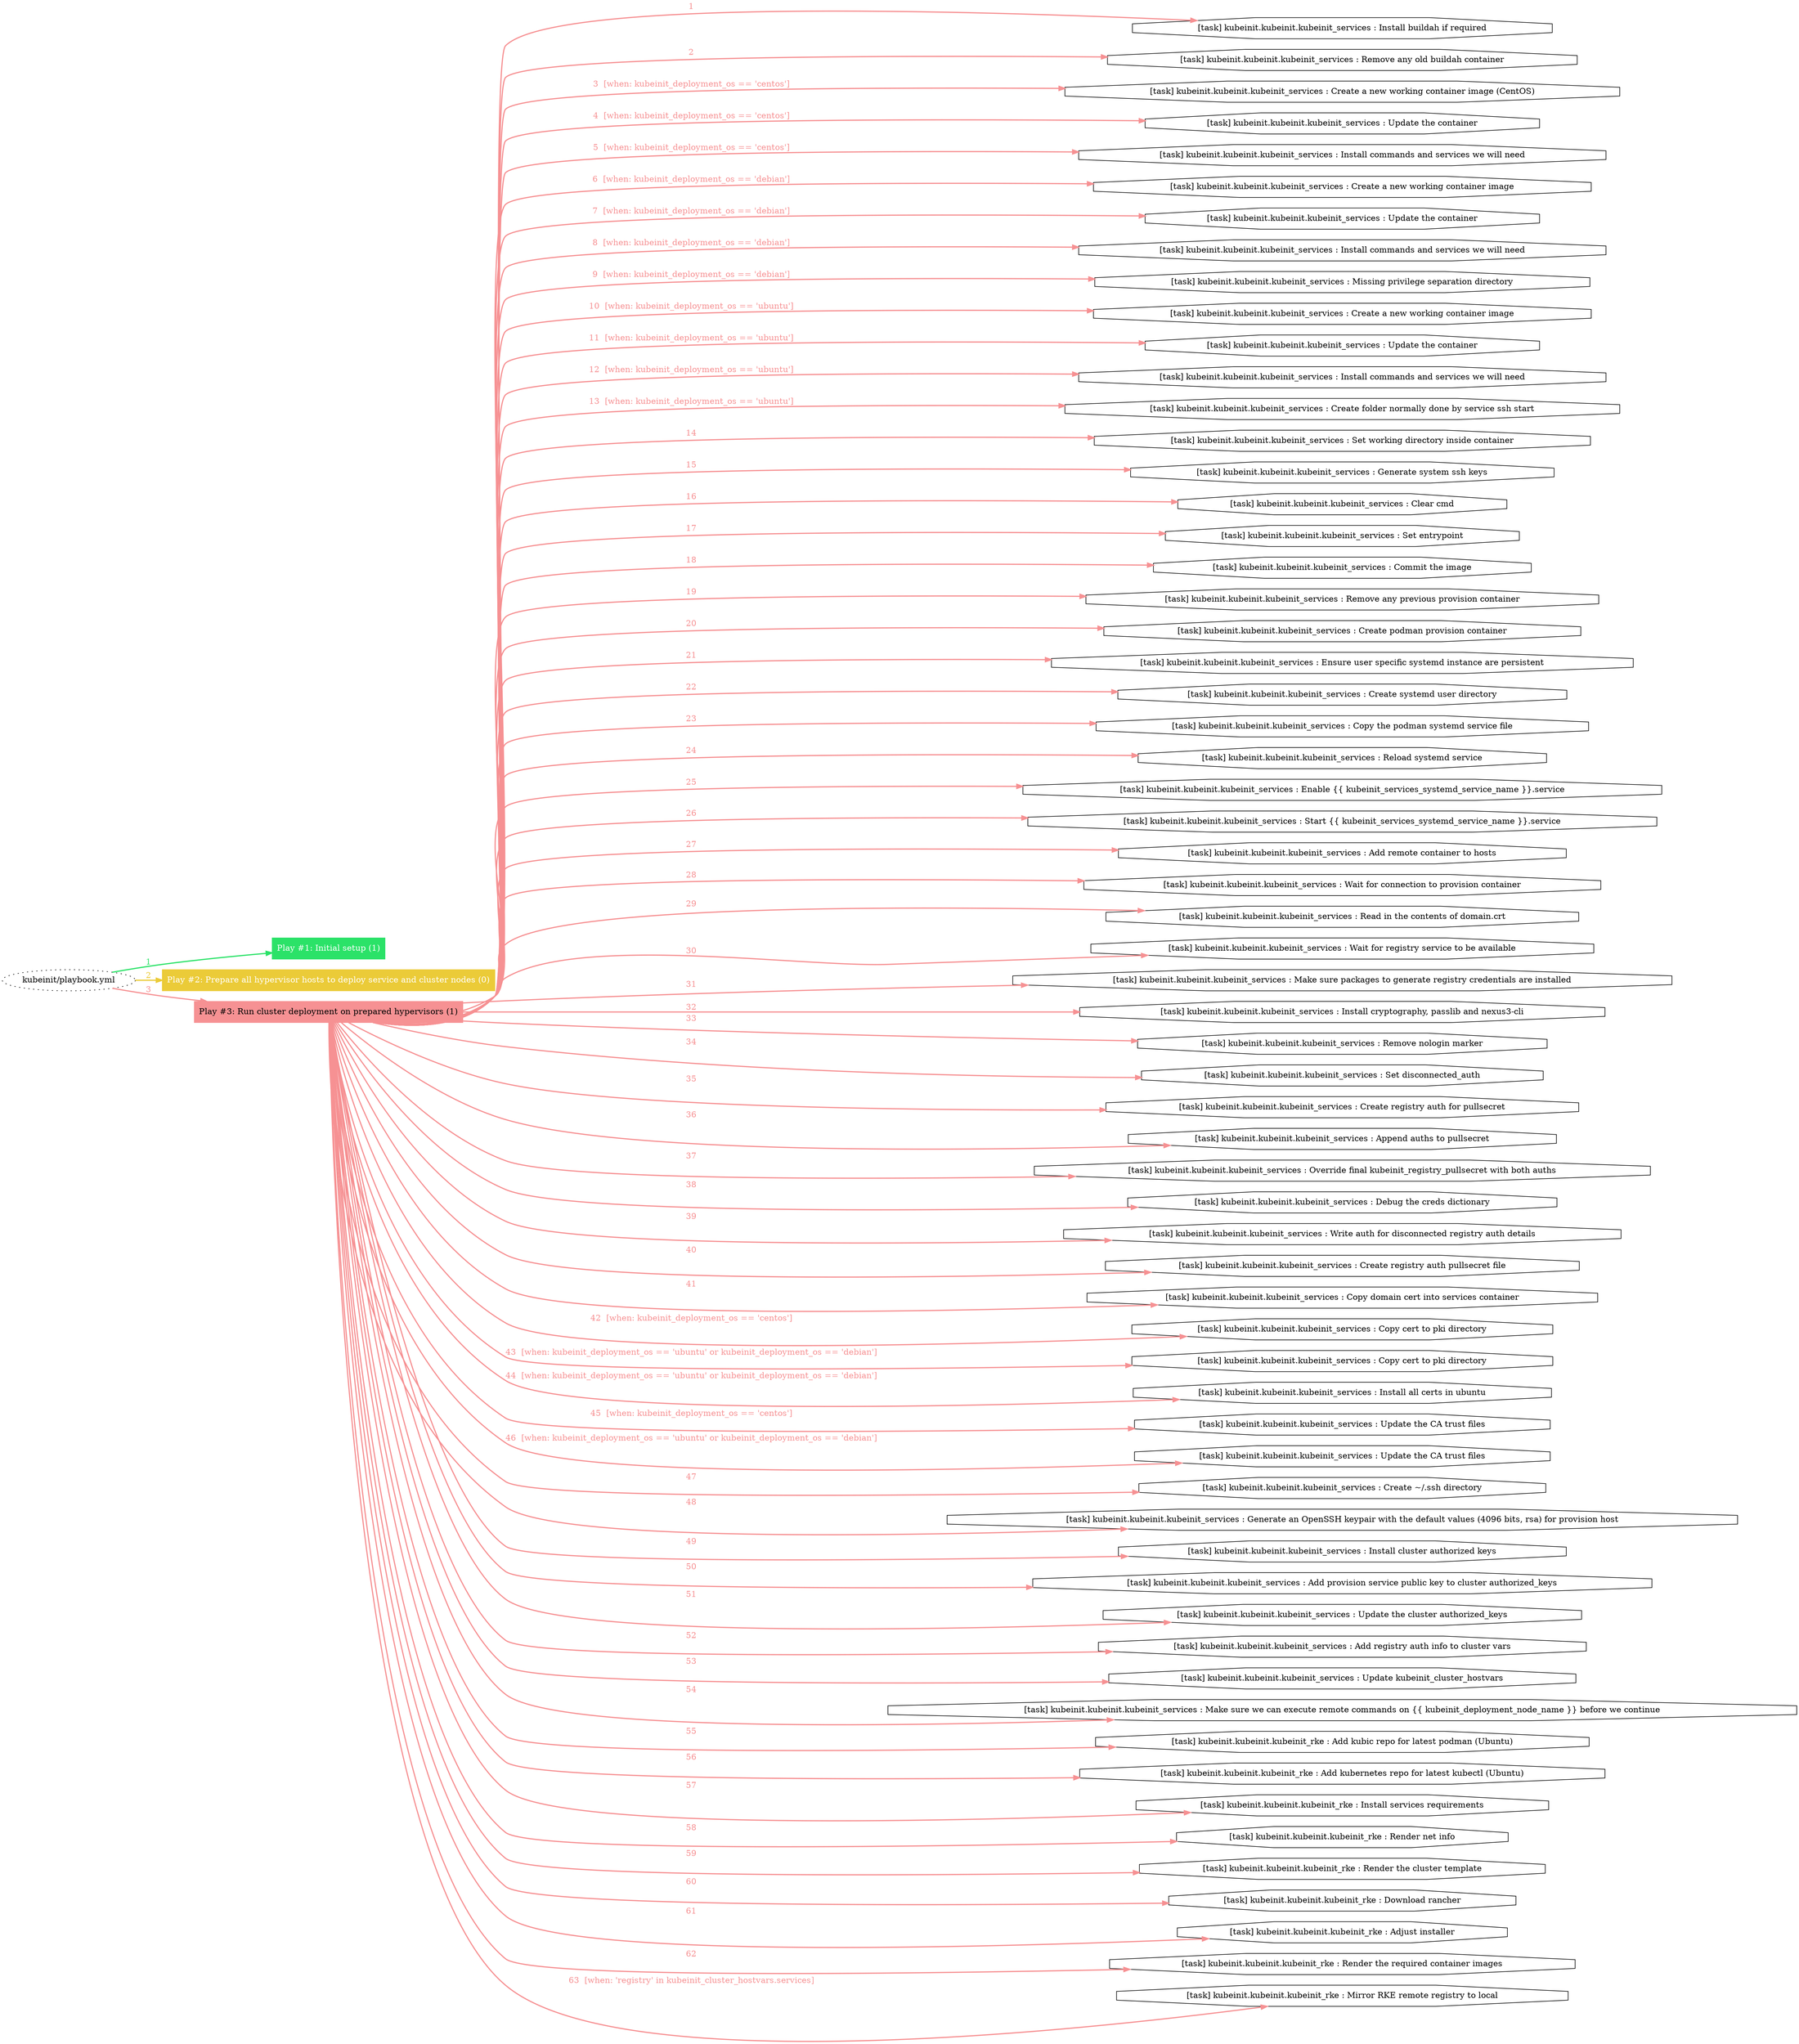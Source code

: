 digraph "kubeinit/playbook.yml "{
	graph [concentrate=true ordering=in rankdir=LR ratio=fill]
	edge [esep=5 sep=10]
	"kubeinit/playbook.yml" [id=root_node style=dotted]
	subgraph "Play #1: Initial setup (1) "{
		"Play #1: Initial setup (1)" [color="#2be268" fontcolor="#ffffff" id="play_cab5e8d8-7274-4dcc-8a0b-31123be1e39a" shape=box style=filled tooltip=localhost]
		"kubeinit/playbook.yml" -> "Play #1: Initial setup (1)" [label=1 color="#2be268" fontcolor="#2be268" id="edge_9a5cb780-16b8-4073-a632-b78cf5bb57d5" style=bold]
	}
	subgraph "Play #2: Prepare all hypervisor hosts to deploy service and cluster nodes (0) "{
		"Play #2: Prepare all hypervisor hosts to deploy service and cluster nodes (0)" [color="#ebcb38" fontcolor="#ffffff" id="play_b506ec10-1b53-4304-a871-e4855e1bb941" shape=box style=filled tooltip=""]
		"kubeinit/playbook.yml" -> "Play #2: Prepare all hypervisor hosts to deploy service and cluster nodes (0)" [label=2 color="#ebcb38" fontcolor="#ebcb38" id="edge_d701338c-4334-407c-92e7-3c63b19d14dd" style=bold]
	}
	subgraph "Play #3: Run cluster deployment on prepared hypervisors (1) "{
		"Play #3: Run cluster deployment on prepared hypervisors (1)" [color="#f69193" fontcolor="#000000" id="play_8e4e5b13-dfee-484e-827d-f732289dfc18" shape=box style=filled tooltip=localhost]
		"kubeinit/playbook.yml" -> "Play #3: Run cluster deployment on prepared hypervisors (1)" [label=3 color="#f69193" fontcolor="#f69193" id="edge_d8cbb692-b642-4bf1-8df3-b0d263cc0f00" style=bold]
		"task_8861c569-304e-41fe-93ae-fb1246d1abeb" [label="[task] kubeinit.kubeinit.kubeinit_services : Install buildah if required" id="task_8861c569-304e-41fe-93ae-fb1246d1abeb" shape=octagon tooltip="[task] kubeinit.kubeinit.kubeinit_services : Install buildah if required"]
		"Play #3: Run cluster deployment on prepared hypervisors (1)" -> "task_8861c569-304e-41fe-93ae-fb1246d1abeb" [label=1 color="#f69193" fontcolor="#f69193" id="edge_fecb174f-0bf6-42ee-a1b8-8feeb8796b36" style=bold]
		"task_c01517ef-4284-4ea3-9100-ade3d7bb6276" [label="[task] kubeinit.kubeinit.kubeinit_services : Remove any old buildah container" id="task_c01517ef-4284-4ea3-9100-ade3d7bb6276" shape=octagon tooltip="[task] kubeinit.kubeinit.kubeinit_services : Remove any old buildah container"]
		"Play #3: Run cluster deployment on prepared hypervisors (1)" -> "task_c01517ef-4284-4ea3-9100-ade3d7bb6276" [label=2 color="#f69193" fontcolor="#f69193" id="edge_50201d8c-6eab-402f-9f74-4c5bece3d539" style=bold]
		"task_10f50ceb-3e66-4056-952b-94735957783c" [label="[task] kubeinit.kubeinit.kubeinit_services : Create a new working container image (CentOS)" id="task_10f50ceb-3e66-4056-952b-94735957783c" shape=octagon tooltip="[task] kubeinit.kubeinit.kubeinit_services : Create a new working container image (CentOS)"]
		"Play #3: Run cluster deployment on prepared hypervisors (1)" -> "task_10f50ceb-3e66-4056-952b-94735957783c" [label="3  [when: kubeinit_deployment_os == 'centos']" color="#f69193" fontcolor="#f69193" id="edge_f92db953-c9fe-4b56-b738-2edd1732c49c" style=bold]
		"task_123bbb87-cced-4c26-b47e-30ebe76093c2" [label="[task] kubeinit.kubeinit.kubeinit_services : Update the container" id="task_123bbb87-cced-4c26-b47e-30ebe76093c2" shape=octagon tooltip="[task] kubeinit.kubeinit.kubeinit_services : Update the container"]
		"Play #3: Run cluster deployment on prepared hypervisors (1)" -> "task_123bbb87-cced-4c26-b47e-30ebe76093c2" [label="4  [when: kubeinit_deployment_os == 'centos']" color="#f69193" fontcolor="#f69193" id="edge_2f684e76-64e4-49a0-b8ff-0b07669dc51f" style=bold]
		"task_100b77d8-4615-4f0b-894e-315c1d26084d" [label="[task] kubeinit.kubeinit.kubeinit_services : Install commands and services we will need" id="task_100b77d8-4615-4f0b-894e-315c1d26084d" shape=octagon tooltip="[task] kubeinit.kubeinit.kubeinit_services : Install commands and services we will need"]
		"Play #3: Run cluster deployment on prepared hypervisors (1)" -> "task_100b77d8-4615-4f0b-894e-315c1d26084d" [label="5  [when: kubeinit_deployment_os == 'centos']" color="#f69193" fontcolor="#f69193" id="edge_704154db-02f1-4fb9-8b22-e144ae03fdf6" style=bold]
		"task_55139699-c0f9-4c5f-802c-ae1459aaac7f" [label="[task] kubeinit.kubeinit.kubeinit_services : Create a new working container image" id="task_55139699-c0f9-4c5f-802c-ae1459aaac7f" shape=octagon tooltip="[task] kubeinit.kubeinit.kubeinit_services : Create a new working container image"]
		"Play #3: Run cluster deployment on prepared hypervisors (1)" -> "task_55139699-c0f9-4c5f-802c-ae1459aaac7f" [label="6  [when: kubeinit_deployment_os == 'debian']" color="#f69193" fontcolor="#f69193" id="edge_29c97634-797f-47c6-9a95-b5de4b0635e2" style=bold]
		"task_1af75533-3b73-4091-9aba-e6408c24db6e" [label="[task] kubeinit.kubeinit.kubeinit_services : Update the container" id="task_1af75533-3b73-4091-9aba-e6408c24db6e" shape=octagon tooltip="[task] kubeinit.kubeinit.kubeinit_services : Update the container"]
		"Play #3: Run cluster deployment on prepared hypervisors (1)" -> "task_1af75533-3b73-4091-9aba-e6408c24db6e" [label="7  [when: kubeinit_deployment_os == 'debian']" color="#f69193" fontcolor="#f69193" id="edge_dd573fcf-58d9-4b54-87fe-fe633b045aab" style=bold]
		"task_2bc1d8cb-46bd-41e7-b013-f0b96f29e92b" [label="[task] kubeinit.kubeinit.kubeinit_services : Install commands and services we will need" id="task_2bc1d8cb-46bd-41e7-b013-f0b96f29e92b" shape=octagon tooltip="[task] kubeinit.kubeinit.kubeinit_services : Install commands and services we will need"]
		"Play #3: Run cluster deployment on prepared hypervisors (1)" -> "task_2bc1d8cb-46bd-41e7-b013-f0b96f29e92b" [label="8  [when: kubeinit_deployment_os == 'debian']" color="#f69193" fontcolor="#f69193" id="edge_56975c27-b683-4be7-b7b4-ecafd9449b41" style=bold]
		"task_429c3fdc-87f3-4cb4-8b37-2344236d1e2f" [label="[task] kubeinit.kubeinit.kubeinit_services : Missing privilege separation directory" id="task_429c3fdc-87f3-4cb4-8b37-2344236d1e2f" shape=octagon tooltip="[task] kubeinit.kubeinit.kubeinit_services : Missing privilege separation directory"]
		"Play #3: Run cluster deployment on prepared hypervisors (1)" -> "task_429c3fdc-87f3-4cb4-8b37-2344236d1e2f" [label="9  [when: kubeinit_deployment_os == 'debian']" color="#f69193" fontcolor="#f69193" id="edge_5bd6f95f-bc07-4537-a28c-f24c0b5747da" style=bold]
		"task_f892f63f-33a8-4211-a29f-971d85d271a7" [label="[task] kubeinit.kubeinit.kubeinit_services : Create a new working container image" id="task_f892f63f-33a8-4211-a29f-971d85d271a7" shape=octagon tooltip="[task] kubeinit.kubeinit.kubeinit_services : Create a new working container image"]
		"Play #3: Run cluster deployment on prepared hypervisors (1)" -> "task_f892f63f-33a8-4211-a29f-971d85d271a7" [label="10  [when: kubeinit_deployment_os == 'ubuntu']" color="#f69193" fontcolor="#f69193" id="edge_868c7ab5-1ddb-44b4-b2da-ca60c01b2b3d" style=bold]
		"task_e29d9e58-0925-4f6d-bcea-f0f65109555c" [label="[task] kubeinit.kubeinit.kubeinit_services : Update the container" id="task_e29d9e58-0925-4f6d-bcea-f0f65109555c" shape=octagon tooltip="[task] kubeinit.kubeinit.kubeinit_services : Update the container"]
		"Play #3: Run cluster deployment on prepared hypervisors (1)" -> "task_e29d9e58-0925-4f6d-bcea-f0f65109555c" [label="11  [when: kubeinit_deployment_os == 'ubuntu']" color="#f69193" fontcolor="#f69193" id="edge_c0522294-abb6-482b-8e29-6d7712863e87" style=bold]
		"task_c8791280-97ca-4749-b692-fa80e26e0b9f" [label="[task] kubeinit.kubeinit.kubeinit_services : Install commands and services we will need" id="task_c8791280-97ca-4749-b692-fa80e26e0b9f" shape=octagon tooltip="[task] kubeinit.kubeinit.kubeinit_services : Install commands and services we will need"]
		"Play #3: Run cluster deployment on prepared hypervisors (1)" -> "task_c8791280-97ca-4749-b692-fa80e26e0b9f" [label="12  [when: kubeinit_deployment_os == 'ubuntu']" color="#f69193" fontcolor="#f69193" id="edge_0b93ce23-6154-4f50-92c6-1fa4fa85ae1a" style=bold]
		"task_40b8e7f0-fd8c-4e4e-a3ef-28f9391f800d" [label="[task] kubeinit.kubeinit.kubeinit_services : Create folder normally done by service ssh start" id="task_40b8e7f0-fd8c-4e4e-a3ef-28f9391f800d" shape=octagon tooltip="[task] kubeinit.kubeinit.kubeinit_services : Create folder normally done by service ssh start"]
		"Play #3: Run cluster deployment on prepared hypervisors (1)" -> "task_40b8e7f0-fd8c-4e4e-a3ef-28f9391f800d" [label="13  [when: kubeinit_deployment_os == 'ubuntu']" color="#f69193" fontcolor="#f69193" id="edge_9a5173e5-d74e-43ed-aa5a-85adb2c4d944" style=bold]
		"task_ee780bee-27a5-42da-a5fc-856cb80d8c3f" [label="[task] kubeinit.kubeinit.kubeinit_services : Set working directory inside container" id="task_ee780bee-27a5-42da-a5fc-856cb80d8c3f" shape=octagon tooltip="[task] kubeinit.kubeinit.kubeinit_services : Set working directory inside container"]
		"Play #3: Run cluster deployment on prepared hypervisors (1)" -> "task_ee780bee-27a5-42da-a5fc-856cb80d8c3f" [label=14 color="#f69193" fontcolor="#f69193" id="edge_9de6e39e-af9c-4dcf-a76e-3cebd201be5a" style=bold]
		"task_4384ea3a-b65c-4b86-839e-91a834f0de2c" [label="[task] kubeinit.kubeinit.kubeinit_services : Generate system ssh keys" id="task_4384ea3a-b65c-4b86-839e-91a834f0de2c" shape=octagon tooltip="[task] kubeinit.kubeinit.kubeinit_services : Generate system ssh keys"]
		"Play #3: Run cluster deployment on prepared hypervisors (1)" -> "task_4384ea3a-b65c-4b86-839e-91a834f0de2c" [label=15 color="#f69193" fontcolor="#f69193" id="edge_adc197fd-b228-419f-9059-c7deaa3e69ea" style=bold]
		"task_3104e000-e3a7-4e60-92b5-88282d8c011e" [label="[task] kubeinit.kubeinit.kubeinit_services : Clear cmd" id="task_3104e000-e3a7-4e60-92b5-88282d8c011e" shape=octagon tooltip="[task] kubeinit.kubeinit.kubeinit_services : Clear cmd"]
		"Play #3: Run cluster deployment on prepared hypervisors (1)" -> "task_3104e000-e3a7-4e60-92b5-88282d8c011e" [label=16 color="#f69193" fontcolor="#f69193" id="edge_64b4878e-ce7e-4dc8-9442-eebd4bdf6b82" style=bold]
		"task_9ee003d4-f05a-4da5-9e87-bdcc666297d6" [label="[task] kubeinit.kubeinit.kubeinit_services : Set entrypoint" id="task_9ee003d4-f05a-4da5-9e87-bdcc666297d6" shape=octagon tooltip="[task] kubeinit.kubeinit.kubeinit_services : Set entrypoint"]
		"Play #3: Run cluster deployment on prepared hypervisors (1)" -> "task_9ee003d4-f05a-4da5-9e87-bdcc666297d6" [label=17 color="#f69193" fontcolor="#f69193" id="edge_556ea698-841b-46f9-9a6a-3b669d0e6291" style=bold]
		"task_eea0ca37-460b-4f54-99e7-0ea2ee95f9e8" [label="[task] kubeinit.kubeinit.kubeinit_services : Commit the image" id="task_eea0ca37-460b-4f54-99e7-0ea2ee95f9e8" shape=octagon tooltip="[task] kubeinit.kubeinit.kubeinit_services : Commit the image"]
		"Play #3: Run cluster deployment on prepared hypervisors (1)" -> "task_eea0ca37-460b-4f54-99e7-0ea2ee95f9e8" [label=18 color="#f69193" fontcolor="#f69193" id="edge_40668de9-638c-416e-b87e-c9f04bbbbedc" style=bold]
		"task_7c92c00a-4957-4e74-a4f7-e5382b48473b" [label="[task] kubeinit.kubeinit.kubeinit_services : Remove any previous provision container" id="task_7c92c00a-4957-4e74-a4f7-e5382b48473b" shape=octagon tooltip="[task] kubeinit.kubeinit.kubeinit_services : Remove any previous provision container"]
		"Play #3: Run cluster deployment on prepared hypervisors (1)" -> "task_7c92c00a-4957-4e74-a4f7-e5382b48473b" [label=19 color="#f69193" fontcolor="#f69193" id="edge_bac8b8e1-073b-4bb2-afd3-3900852449b2" style=bold]
		"task_2c235c1c-2b61-4a75-af82-609ac9a79994" [label="[task] kubeinit.kubeinit.kubeinit_services : Create podman provision container" id="task_2c235c1c-2b61-4a75-af82-609ac9a79994" shape=octagon tooltip="[task] kubeinit.kubeinit.kubeinit_services : Create podman provision container"]
		"Play #3: Run cluster deployment on prepared hypervisors (1)" -> "task_2c235c1c-2b61-4a75-af82-609ac9a79994" [label=20 color="#f69193" fontcolor="#f69193" id="edge_a68baa7f-c23d-4acc-9bc8-6d03c0cddd0b" style=bold]
		"task_13de407d-3f2c-4d1a-ad51-42ee974a619e" [label="[task] kubeinit.kubeinit.kubeinit_services : Ensure user specific systemd instance are persistent" id="task_13de407d-3f2c-4d1a-ad51-42ee974a619e" shape=octagon tooltip="[task] kubeinit.kubeinit.kubeinit_services : Ensure user specific systemd instance are persistent"]
		"Play #3: Run cluster deployment on prepared hypervisors (1)" -> "task_13de407d-3f2c-4d1a-ad51-42ee974a619e" [label=21 color="#f69193" fontcolor="#f69193" id="edge_95fad7c1-89e2-40fb-8bbd-0b9e0b8232aa" style=bold]
		"task_1ff3df2d-38a5-4991-bbed-d5736d8b2b38" [label="[task] kubeinit.kubeinit.kubeinit_services : Create systemd user directory" id="task_1ff3df2d-38a5-4991-bbed-d5736d8b2b38" shape=octagon tooltip="[task] kubeinit.kubeinit.kubeinit_services : Create systemd user directory"]
		"Play #3: Run cluster deployment on prepared hypervisors (1)" -> "task_1ff3df2d-38a5-4991-bbed-d5736d8b2b38" [label=22 color="#f69193" fontcolor="#f69193" id="edge_73649074-3352-4df1-9d83-941a4921e77b" style=bold]
		"task_457fd9e5-e389-4722-abfc-96cf682a6556" [label="[task] kubeinit.kubeinit.kubeinit_services : Copy the podman systemd service file" id="task_457fd9e5-e389-4722-abfc-96cf682a6556" shape=octagon tooltip="[task] kubeinit.kubeinit.kubeinit_services : Copy the podman systemd service file"]
		"Play #3: Run cluster deployment on prepared hypervisors (1)" -> "task_457fd9e5-e389-4722-abfc-96cf682a6556" [label=23 color="#f69193" fontcolor="#f69193" id="edge_8f1f187d-4cb6-45a5-841d-dba7b85b1570" style=bold]
		"task_e00b7e10-b9d0-41aa-8933-2a86d05d8222" [label="[task] kubeinit.kubeinit.kubeinit_services : Reload systemd service" id="task_e00b7e10-b9d0-41aa-8933-2a86d05d8222" shape=octagon tooltip="[task] kubeinit.kubeinit.kubeinit_services : Reload systemd service"]
		"Play #3: Run cluster deployment on prepared hypervisors (1)" -> "task_e00b7e10-b9d0-41aa-8933-2a86d05d8222" [label=24 color="#f69193" fontcolor="#f69193" id="edge_ba63a5b3-d380-46e6-ba32-58b0778f3170" style=bold]
		"task_51d24e48-91ce-49c5-910c-3a2e7dd3795e" [label="[task] kubeinit.kubeinit.kubeinit_services : Enable {{ kubeinit_services_systemd_service_name }}.service" id="task_51d24e48-91ce-49c5-910c-3a2e7dd3795e" shape=octagon tooltip="[task] kubeinit.kubeinit.kubeinit_services : Enable {{ kubeinit_services_systemd_service_name }}.service"]
		"Play #3: Run cluster deployment on prepared hypervisors (1)" -> "task_51d24e48-91ce-49c5-910c-3a2e7dd3795e" [label=25 color="#f69193" fontcolor="#f69193" id="edge_4b2412ae-8e9f-4838-9cb8-c900594bac4d" style=bold]
		"task_4e12b8e2-535c-4e40-aef1-7b8586968827" [label="[task] kubeinit.kubeinit.kubeinit_services : Start {{ kubeinit_services_systemd_service_name }}.service" id="task_4e12b8e2-535c-4e40-aef1-7b8586968827" shape=octagon tooltip="[task] kubeinit.kubeinit.kubeinit_services : Start {{ kubeinit_services_systemd_service_name }}.service"]
		"Play #3: Run cluster deployment on prepared hypervisors (1)" -> "task_4e12b8e2-535c-4e40-aef1-7b8586968827" [label=26 color="#f69193" fontcolor="#f69193" id="edge_96e4fecc-960e-4a55-8508-769e88e924b5" style=bold]
		"task_318a6f0f-c1aa-478c-9071-c42189f59553" [label="[task] kubeinit.kubeinit.kubeinit_services : Add remote container to hosts" id="task_318a6f0f-c1aa-478c-9071-c42189f59553" shape=octagon tooltip="[task] kubeinit.kubeinit.kubeinit_services : Add remote container to hosts"]
		"Play #3: Run cluster deployment on prepared hypervisors (1)" -> "task_318a6f0f-c1aa-478c-9071-c42189f59553" [label=27 color="#f69193" fontcolor="#f69193" id="edge_9dde3099-2498-4a6c-a5a8-787fc54291b6" style=bold]
		"task_3a3cb7d8-76b5-4c7d-be46-d7ec63eb0d06" [label="[task] kubeinit.kubeinit.kubeinit_services : Wait for connection to provision container" id="task_3a3cb7d8-76b5-4c7d-be46-d7ec63eb0d06" shape=octagon tooltip="[task] kubeinit.kubeinit.kubeinit_services : Wait for connection to provision container"]
		"Play #3: Run cluster deployment on prepared hypervisors (1)" -> "task_3a3cb7d8-76b5-4c7d-be46-d7ec63eb0d06" [label=28 color="#f69193" fontcolor="#f69193" id="edge_1100bb0e-86ee-4681-81e7-f153edc295a0" style=bold]
		"task_d973f353-d9fc-43a5-adaf-6e55078c9296" [label="[task] kubeinit.kubeinit.kubeinit_services : Read in the contents of domain.crt" id="task_d973f353-d9fc-43a5-adaf-6e55078c9296" shape=octagon tooltip="[task] kubeinit.kubeinit.kubeinit_services : Read in the contents of domain.crt"]
		"Play #3: Run cluster deployment on prepared hypervisors (1)" -> "task_d973f353-d9fc-43a5-adaf-6e55078c9296" [label=29 color="#f69193" fontcolor="#f69193" id="edge_6e98d4c4-bce0-4fc5-b0cb-474bf1514e7c" style=bold]
		"task_40e48983-0e92-4431-ab73-f610f7ce8529" [label="[task] kubeinit.kubeinit.kubeinit_services : Wait for registry service to be available" id="task_40e48983-0e92-4431-ab73-f610f7ce8529" shape=octagon tooltip="[task] kubeinit.kubeinit.kubeinit_services : Wait for registry service to be available"]
		"Play #3: Run cluster deployment on prepared hypervisors (1)" -> "task_40e48983-0e92-4431-ab73-f610f7ce8529" [label=30 color="#f69193" fontcolor="#f69193" id="edge_44dcf8ea-eb15-40e9-9bd6-1b6c00fa1c7a" style=bold]
		"task_6232d6ce-e868-4b65-b728-e5477714be2a" [label="[task] kubeinit.kubeinit.kubeinit_services : Make sure packages to generate registry credentials are installed" id="task_6232d6ce-e868-4b65-b728-e5477714be2a" shape=octagon tooltip="[task] kubeinit.kubeinit.kubeinit_services : Make sure packages to generate registry credentials are installed"]
		"Play #3: Run cluster deployment on prepared hypervisors (1)" -> "task_6232d6ce-e868-4b65-b728-e5477714be2a" [label=31 color="#f69193" fontcolor="#f69193" id="edge_c6c05dd1-88b2-4285-afe5-cebe053127ec" style=bold]
		"task_af9ed04c-e943-4184-9333-03704dad4468" [label="[task] kubeinit.kubeinit.kubeinit_services : Install cryptography, passlib and nexus3-cli" id="task_af9ed04c-e943-4184-9333-03704dad4468" shape=octagon tooltip="[task] kubeinit.kubeinit.kubeinit_services : Install cryptography, passlib and nexus3-cli"]
		"Play #3: Run cluster deployment on prepared hypervisors (1)" -> "task_af9ed04c-e943-4184-9333-03704dad4468" [label=32 color="#f69193" fontcolor="#f69193" id="edge_4b2b23ec-f792-43de-90e4-c79b79e5b745" style=bold]
		"task_259c923f-a016-44b1-865e-9e71aea1f672" [label="[task] kubeinit.kubeinit.kubeinit_services : Remove nologin marker" id="task_259c923f-a016-44b1-865e-9e71aea1f672" shape=octagon tooltip="[task] kubeinit.kubeinit.kubeinit_services : Remove nologin marker"]
		"Play #3: Run cluster deployment on prepared hypervisors (1)" -> "task_259c923f-a016-44b1-865e-9e71aea1f672" [label=33 color="#f69193" fontcolor="#f69193" id="edge_f1c60c0a-c0fc-433a-aae4-864f6531adbf" style=bold]
		"task_565a10e0-6328-4dda-91b3-03b6ce1de176" [label="[task] kubeinit.kubeinit.kubeinit_services : Set disconnected_auth" id="task_565a10e0-6328-4dda-91b3-03b6ce1de176" shape=octagon tooltip="[task] kubeinit.kubeinit.kubeinit_services : Set disconnected_auth"]
		"Play #3: Run cluster deployment on prepared hypervisors (1)" -> "task_565a10e0-6328-4dda-91b3-03b6ce1de176" [label=34 color="#f69193" fontcolor="#f69193" id="edge_6f94e2de-5521-459f-b691-3d8b4830bdde" style=bold]
		"task_abb4183e-b9a5-4322-9428-87260180d8b4" [label="[task] kubeinit.kubeinit.kubeinit_services : Create registry auth for pullsecret" id="task_abb4183e-b9a5-4322-9428-87260180d8b4" shape=octagon tooltip="[task] kubeinit.kubeinit.kubeinit_services : Create registry auth for pullsecret"]
		"Play #3: Run cluster deployment on prepared hypervisors (1)" -> "task_abb4183e-b9a5-4322-9428-87260180d8b4" [label=35 color="#f69193" fontcolor="#f69193" id="edge_5a08e4fa-95cb-42eb-ad57-577733afa785" style=bold]
		"task_81ae5593-7aee-4c10-ab9b-239a70476876" [label="[task] kubeinit.kubeinit.kubeinit_services : Append auths to pullsecret" id="task_81ae5593-7aee-4c10-ab9b-239a70476876" shape=octagon tooltip="[task] kubeinit.kubeinit.kubeinit_services : Append auths to pullsecret"]
		"Play #3: Run cluster deployment on prepared hypervisors (1)" -> "task_81ae5593-7aee-4c10-ab9b-239a70476876" [label=36 color="#f69193" fontcolor="#f69193" id="edge_be944857-3d83-4651-aff2-cb10104db9e3" style=bold]
		"task_97e322d8-4e9b-4aef-ac06-15aef4738286" [label="[task] kubeinit.kubeinit.kubeinit_services : Override final kubeinit_registry_pullsecret with both auths" id="task_97e322d8-4e9b-4aef-ac06-15aef4738286" shape=octagon tooltip="[task] kubeinit.kubeinit.kubeinit_services : Override final kubeinit_registry_pullsecret with both auths"]
		"Play #3: Run cluster deployment on prepared hypervisors (1)" -> "task_97e322d8-4e9b-4aef-ac06-15aef4738286" [label=37 color="#f69193" fontcolor="#f69193" id="edge_1115b4bf-2f95-484f-8d7d-0df589fd9d47" style=bold]
		"task_5a9647fc-0d8b-44c5-8be6-f477d438b965" [label="[task] kubeinit.kubeinit.kubeinit_services : Debug the creds dictionary" id="task_5a9647fc-0d8b-44c5-8be6-f477d438b965" shape=octagon tooltip="[task] kubeinit.kubeinit.kubeinit_services : Debug the creds dictionary"]
		"Play #3: Run cluster deployment on prepared hypervisors (1)" -> "task_5a9647fc-0d8b-44c5-8be6-f477d438b965" [label=38 color="#f69193" fontcolor="#f69193" id="edge_09d782d8-345a-4b6a-9d72-e3390342ecdf" style=bold]
		"task_140a9d65-22f1-4a28-a447-720fb1057777" [label="[task] kubeinit.kubeinit.kubeinit_services : Write auth for disconnected registry auth details" id="task_140a9d65-22f1-4a28-a447-720fb1057777" shape=octagon tooltip="[task] kubeinit.kubeinit.kubeinit_services : Write auth for disconnected registry auth details"]
		"Play #3: Run cluster deployment on prepared hypervisors (1)" -> "task_140a9d65-22f1-4a28-a447-720fb1057777" [label=39 color="#f69193" fontcolor="#f69193" id="edge_55aada53-d36e-4200-9ff4-b05310db25be" style=bold]
		"task_132c7283-af8f-40d0-bf9b-d4d385734e0b" [label="[task] kubeinit.kubeinit.kubeinit_services : Create registry auth pullsecret file" id="task_132c7283-af8f-40d0-bf9b-d4d385734e0b" shape=octagon tooltip="[task] kubeinit.kubeinit.kubeinit_services : Create registry auth pullsecret file"]
		"Play #3: Run cluster deployment on prepared hypervisors (1)" -> "task_132c7283-af8f-40d0-bf9b-d4d385734e0b" [label=40 color="#f69193" fontcolor="#f69193" id="edge_08b20ebe-604f-4f0d-ba4d-0fa420588f83" style=bold]
		"task_9cf6059c-cbfa-4fdf-aa92-6c2135aedc25" [label="[task] kubeinit.kubeinit.kubeinit_services : Copy domain cert into services container" id="task_9cf6059c-cbfa-4fdf-aa92-6c2135aedc25" shape=octagon tooltip="[task] kubeinit.kubeinit.kubeinit_services : Copy domain cert into services container"]
		"Play #3: Run cluster deployment on prepared hypervisors (1)" -> "task_9cf6059c-cbfa-4fdf-aa92-6c2135aedc25" [label=41 color="#f69193" fontcolor="#f69193" id="edge_5844db30-0081-4c83-888e-1152e27a1235" style=bold]
		"task_28c73626-e593-4339-bb89-b46c54103827" [label="[task] kubeinit.kubeinit.kubeinit_services : Copy cert to pki directory" id="task_28c73626-e593-4339-bb89-b46c54103827" shape=octagon tooltip="[task] kubeinit.kubeinit.kubeinit_services : Copy cert to pki directory"]
		"Play #3: Run cluster deployment on prepared hypervisors (1)" -> "task_28c73626-e593-4339-bb89-b46c54103827" [label="42  [when: kubeinit_deployment_os == 'centos']" color="#f69193" fontcolor="#f69193" id="edge_9df4c851-c91c-4272-bb46-b5700f097c46" style=bold]
		"task_e70a59e7-fced-46a8-8023-177970fb1b18" [label="[task] kubeinit.kubeinit.kubeinit_services : Copy cert to pki directory" id="task_e70a59e7-fced-46a8-8023-177970fb1b18" shape=octagon tooltip="[task] kubeinit.kubeinit.kubeinit_services : Copy cert to pki directory"]
		"Play #3: Run cluster deployment on prepared hypervisors (1)" -> "task_e70a59e7-fced-46a8-8023-177970fb1b18" [label="43  [when: kubeinit_deployment_os == 'ubuntu' or kubeinit_deployment_os == 'debian']" color="#f69193" fontcolor="#f69193" id="edge_894abe58-3ea3-4eab-9b59-0557d617367f" style=bold]
		"task_f916c5e5-8811-49b1-ae2a-e84da421a5b3" [label="[task] kubeinit.kubeinit.kubeinit_services : Install all certs in ubuntu" id="task_f916c5e5-8811-49b1-ae2a-e84da421a5b3" shape=octagon tooltip="[task] kubeinit.kubeinit.kubeinit_services : Install all certs in ubuntu"]
		"Play #3: Run cluster deployment on prepared hypervisors (1)" -> "task_f916c5e5-8811-49b1-ae2a-e84da421a5b3" [label="44  [when: kubeinit_deployment_os == 'ubuntu' or kubeinit_deployment_os == 'debian']" color="#f69193" fontcolor="#f69193" id="edge_6cfcc305-4409-455f-9798-6d7d23adbfd2" style=bold]
		"task_f53b7c86-34b3-47a3-8840-e65990cd5f38" [label="[task] kubeinit.kubeinit.kubeinit_services : Update the CA trust files" id="task_f53b7c86-34b3-47a3-8840-e65990cd5f38" shape=octagon tooltip="[task] kubeinit.kubeinit.kubeinit_services : Update the CA trust files"]
		"Play #3: Run cluster deployment on prepared hypervisors (1)" -> "task_f53b7c86-34b3-47a3-8840-e65990cd5f38" [label="45  [when: kubeinit_deployment_os == 'centos']" color="#f69193" fontcolor="#f69193" id="edge_10908799-3254-4180-b9db-8eeb86e057ee" style=bold]
		"task_1bc74f23-f614-45d7-a41a-ca800827b48b" [label="[task] kubeinit.kubeinit.kubeinit_services : Update the CA trust files" id="task_1bc74f23-f614-45d7-a41a-ca800827b48b" shape=octagon tooltip="[task] kubeinit.kubeinit.kubeinit_services : Update the CA trust files"]
		"Play #3: Run cluster deployment on prepared hypervisors (1)" -> "task_1bc74f23-f614-45d7-a41a-ca800827b48b" [label="46  [when: kubeinit_deployment_os == 'ubuntu' or kubeinit_deployment_os == 'debian']" color="#f69193" fontcolor="#f69193" id="edge_2cb32bb2-0e55-47ad-9d61-fe06da354e53" style=bold]
		"task_9ac795f6-73ae-4a28-9e3d-1d5aaa057092" [label="[task] kubeinit.kubeinit.kubeinit_services : Create ~/.ssh directory" id="task_9ac795f6-73ae-4a28-9e3d-1d5aaa057092" shape=octagon tooltip="[task] kubeinit.kubeinit.kubeinit_services : Create ~/.ssh directory"]
		"Play #3: Run cluster deployment on prepared hypervisors (1)" -> "task_9ac795f6-73ae-4a28-9e3d-1d5aaa057092" [label=47 color="#f69193" fontcolor="#f69193" id="edge_af4a55b8-5be8-425a-9515-70e2736ab20a" style=bold]
		"task_873b4423-ade4-4f31-a56f-c582cdb5c901" [label="[task] kubeinit.kubeinit.kubeinit_services : Generate an OpenSSH keypair with the default values (4096 bits, rsa) for provision host" id="task_873b4423-ade4-4f31-a56f-c582cdb5c901" shape=octagon tooltip="[task] kubeinit.kubeinit.kubeinit_services : Generate an OpenSSH keypair with the default values (4096 bits, rsa) for provision host"]
		"Play #3: Run cluster deployment on prepared hypervisors (1)" -> "task_873b4423-ade4-4f31-a56f-c582cdb5c901" [label=48 color="#f69193" fontcolor="#f69193" id="edge_7620bd24-6b36-4674-850a-af74f9f5c0a7" style=bold]
		"task_5f71cdbc-0151-4ccf-948e-1260c68dd814" [label="[task] kubeinit.kubeinit.kubeinit_services : Install cluster authorized keys" id="task_5f71cdbc-0151-4ccf-948e-1260c68dd814" shape=octagon tooltip="[task] kubeinit.kubeinit.kubeinit_services : Install cluster authorized keys"]
		"Play #3: Run cluster deployment on prepared hypervisors (1)" -> "task_5f71cdbc-0151-4ccf-948e-1260c68dd814" [label=49 color="#f69193" fontcolor="#f69193" id="edge_a4b267af-467b-4c83-b75c-e99e566a2e39" style=bold]
		"task_43116c9b-cea9-4bfe-931b-80324899daa3" [label="[task] kubeinit.kubeinit.kubeinit_services : Add provision service public key to cluster authorized_keys" id="task_43116c9b-cea9-4bfe-931b-80324899daa3" shape=octagon tooltip="[task] kubeinit.kubeinit.kubeinit_services : Add provision service public key to cluster authorized_keys"]
		"Play #3: Run cluster deployment on prepared hypervisors (1)" -> "task_43116c9b-cea9-4bfe-931b-80324899daa3" [label=50 color="#f69193" fontcolor="#f69193" id="edge_2632f44e-f173-4d26-9249-c21bb2f1055b" style=bold]
		"task_e80b551e-fd94-4d13-b017-f6f741f2fc80" [label="[task] kubeinit.kubeinit.kubeinit_services : Update the cluster authorized_keys" id="task_e80b551e-fd94-4d13-b017-f6f741f2fc80" shape=octagon tooltip="[task] kubeinit.kubeinit.kubeinit_services : Update the cluster authorized_keys"]
		"Play #3: Run cluster deployment on prepared hypervisors (1)" -> "task_e80b551e-fd94-4d13-b017-f6f741f2fc80" [label=51 color="#f69193" fontcolor="#f69193" id="edge_5c4eec79-6ec5-4e0f-8660-806491c344d9" style=bold]
		"task_8a95598b-548d-4ac9-afe1-ea7b113a802e" [label="[task] kubeinit.kubeinit.kubeinit_services : Add registry auth info to cluster vars" id="task_8a95598b-548d-4ac9-afe1-ea7b113a802e" shape=octagon tooltip="[task] kubeinit.kubeinit.kubeinit_services : Add registry auth info to cluster vars"]
		"Play #3: Run cluster deployment on prepared hypervisors (1)" -> "task_8a95598b-548d-4ac9-afe1-ea7b113a802e" [label=52 color="#f69193" fontcolor="#f69193" id="edge_2bfba7b6-0db9-47c5-a3a9-78aea6bb8fda" style=bold]
		"task_8b695e7e-92fa-456d-9e76-b3fe2c5c6348" [label="[task] kubeinit.kubeinit.kubeinit_services : Update kubeinit_cluster_hostvars" id="task_8b695e7e-92fa-456d-9e76-b3fe2c5c6348" shape=octagon tooltip="[task] kubeinit.kubeinit.kubeinit_services : Update kubeinit_cluster_hostvars"]
		"Play #3: Run cluster deployment on prepared hypervisors (1)" -> "task_8b695e7e-92fa-456d-9e76-b3fe2c5c6348" [label=53 color="#f69193" fontcolor="#f69193" id="edge_06d0380e-b330-492d-b618-2a390831c504" style=bold]
		"task_0ee3d535-11d3-4fa9-b1c7-5d2faca6a7d1" [label="[task] kubeinit.kubeinit.kubeinit_services : Make sure we can execute remote commands on {{ kubeinit_deployment_node_name }} before we continue" id="task_0ee3d535-11d3-4fa9-b1c7-5d2faca6a7d1" shape=octagon tooltip="[task] kubeinit.kubeinit.kubeinit_services : Make sure we can execute remote commands on {{ kubeinit_deployment_node_name }} before we continue"]
		"Play #3: Run cluster deployment on prepared hypervisors (1)" -> "task_0ee3d535-11d3-4fa9-b1c7-5d2faca6a7d1" [label=54 color="#f69193" fontcolor="#f69193" id="edge_122d3468-f224-4db9-91ee-1c322260d3ff" style=bold]
		"task_0bf4ef22-965f-4403-9ec8-2b8c09007110" [label="[task] kubeinit.kubeinit.kubeinit_rke : Add kubic repo for latest podman (Ubuntu)" id="task_0bf4ef22-965f-4403-9ec8-2b8c09007110" shape=octagon tooltip="[task] kubeinit.kubeinit.kubeinit_rke : Add kubic repo for latest podman (Ubuntu)"]
		"Play #3: Run cluster deployment on prepared hypervisors (1)" -> "task_0bf4ef22-965f-4403-9ec8-2b8c09007110" [label=55 color="#f69193" fontcolor="#f69193" id="edge_301d3dab-704a-44dd-aedf-f408d427a572" style=bold]
		"task_d140d6b5-26e3-4622-8038-2d0f917c54f3" [label="[task] kubeinit.kubeinit.kubeinit_rke : Add kubernetes repo for latest kubectl (Ubuntu)" id="task_d140d6b5-26e3-4622-8038-2d0f917c54f3" shape=octagon tooltip="[task] kubeinit.kubeinit.kubeinit_rke : Add kubernetes repo for latest kubectl (Ubuntu)"]
		"Play #3: Run cluster deployment on prepared hypervisors (1)" -> "task_d140d6b5-26e3-4622-8038-2d0f917c54f3" [label=56 color="#f69193" fontcolor="#f69193" id="edge_4ebac984-416a-494d-91ff-a3f7349b009e" style=bold]
		"task_ba025f14-1574-4f8d-8731-85c3ddcf0975" [label="[task] kubeinit.kubeinit.kubeinit_rke : Install services requirements" id="task_ba025f14-1574-4f8d-8731-85c3ddcf0975" shape=octagon tooltip="[task] kubeinit.kubeinit.kubeinit_rke : Install services requirements"]
		"Play #3: Run cluster deployment on prepared hypervisors (1)" -> "task_ba025f14-1574-4f8d-8731-85c3ddcf0975" [label=57 color="#f69193" fontcolor="#f69193" id="edge_1e088b42-591d-4b1f-8915-827f76fb98de" style=bold]
		"task_c137c36e-ef95-419b-8dfd-ce64d4fdde17" [label="[task] kubeinit.kubeinit.kubeinit_rke : Render net info" id="task_c137c36e-ef95-419b-8dfd-ce64d4fdde17" shape=octagon tooltip="[task] kubeinit.kubeinit.kubeinit_rke : Render net info"]
		"Play #3: Run cluster deployment on prepared hypervisors (1)" -> "task_c137c36e-ef95-419b-8dfd-ce64d4fdde17" [label=58 color="#f69193" fontcolor="#f69193" id="edge_f729b5cf-fafb-4e34-8f2e-bd50cc5a47bf" style=bold]
		"task_85579179-7d03-465b-ae50-5d3afe268dc6" [label="[task] kubeinit.kubeinit.kubeinit_rke : Render the cluster template" id="task_85579179-7d03-465b-ae50-5d3afe268dc6" shape=octagon tooltip="[task] kubeinit.kubeinit.kubeinit_rke : Render the cluster template"]
		"Play #3: Run cluster deployment on prepared hypervisors (1)" -> "task_85579179-7d03-465b-ae50-5d3afe268dc6" [label=59 color="#f69193" fontcolor="#f69193" id="edge_272090d7-5097-41d4-87c3-576af1859b59" style=bold]
		"task_4589f538-d715-434d-ad13-e551fceb7b17" [label="[task] kubeinit.kubeinit.kubeinit_rke : Download rancher" id="task_4589f538-d715-434d-ad13-e551fceb7b17" shape=octagon tooltip="[task] kubeinit.kubeinit.kubeinit_rke : Download rancher"]
		"Play #3: Run cluster deployment on prepared hypervisors (1)" -> "task_4589f538-d715-434d-ad13-e551fceb7b17" [label=60 color="#f69193" fontcolor="#f69193" id="edge_ae9075e7-9ae1-45a6-ac43-e23cdbfece9c" style=bold]
		"task_ead39878-1411-4cb7-8eca-ec1dac400520" [label="[task] kubeinit.kubeinit.kubeinit_rke : Adjust installer" id="task_ead39878-1411-4cb7-8eca-ec1dac400520" shape=octagon tooltip="[task] kubeinit.kubeinit.kubeinit_rke : Adjust installer"]
		"Play #3: Run cluster deployment on prepared hypervisors (1)" -> "task_ead39878-1411-4cb7-8eca-ec1dac400520" [label=61 color="#f69193" fontcolor="#f69193" id="edge_c7bb1cf8-b8e3-4ad9-b7df-c24808ce11d7" style=bold]
		"task_2b4618c8-d11a-4af0-a953-c67cdc81d94c" [label="[task] kubeinit.kubeinit.kubeinit_rke : Render the required container images" id="task_2b4618c8-d11a-4af0-a953-c67cdc81d94c" shape=octagon tooltip="[task] kubeinit.kubeinit.kubeinit_rke : Render the required container images"]
		"Play #3: Run cluster deployment on prepared hypervisors (1)" -> "task_2b4618c8-d11a-4af0-a953-c67cdc81d94c" [label=62 color="#f69193" fontcolor="#f69193" id="edge_2490faa7-e9be-40de-b6ae-85b98bdf7df9" style=bold]
		"task_6c210260-f195-475e-b423-ba045d934177" [label="[task] kubeinit.kubeinit.kubeinit_rke : Mirror RKE remote registry to local" id="task_6c210260-f195-475e-b423-ba045d934177" shape=octagon tooltip="[task] kubeinit.kubeinit.kubeinit_rke : Mirror RKE remote registry to local"]
		"Play #3: Run cluster deployment on prepared hypervisors (1)" -> "task_6c210260-f195-475e-b423-ba045d934177" [label="63  [when: 'registry' in kubeinit_cluster_hostvars.services]" color="#f69193" fontcolor="#f69193" id="edge_65f6062c-aa79-4c98-85c8-0c2cde298289" style=bold]
	}
}
